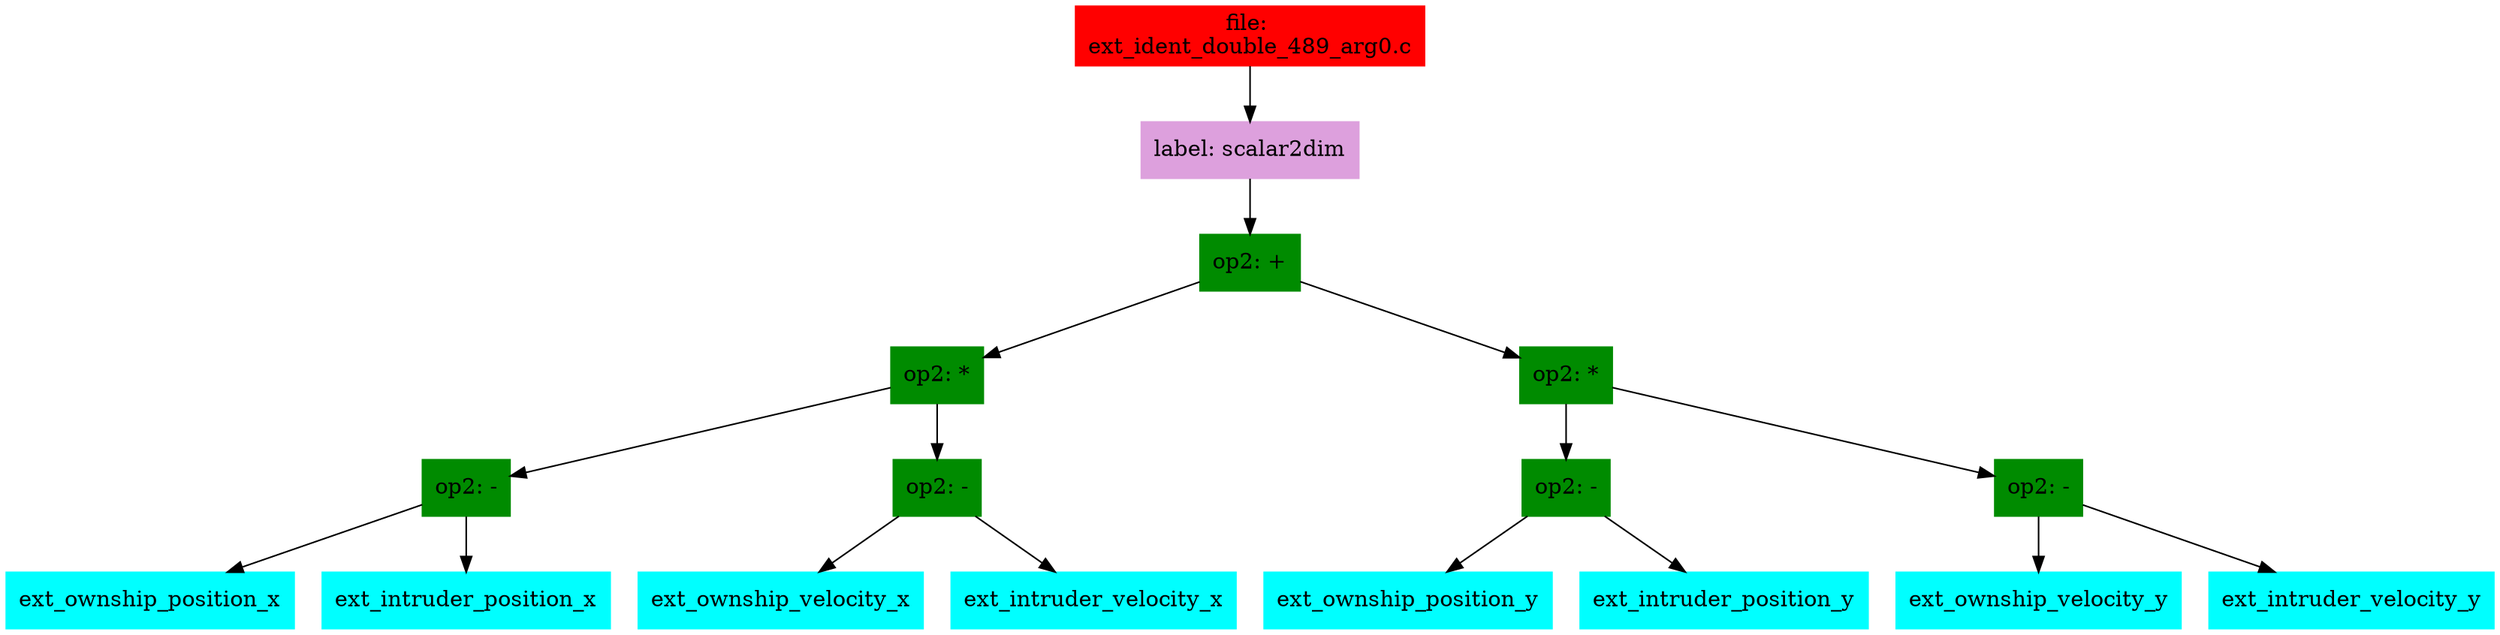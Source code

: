 digraph G {
node [shape=box]

0 [label="file: 
ext_ident_double_489_arg0.c",color=red, style=filled]
1 [label="label: scalar2dim",color=plum, style=filled]
0 -> 1
2 [label="op2: +",color=green4, style=filled]
1 -> 2
3 [label="op2: *",color=green4, style=filled]
2 -> 3
4 [label="op2: -",color=green4, style=filled]
3 -> 4
5 [label="ext_ownship_position_x",color=cyan1, style=filled]
4 -> 5
6 [label="ext_intruder_position_x",color=cyan1, style=filled]
4 -> 6
7 [label="op2: -",color=green4, style=filled]
3 -> 7
8 [label="ext_ownship_velocity_x",color=cyan1, style=filled]
7 -> 8
9 [label="ext_intruder_velocity_x",color=cyan1, style=filled]
7 -> 9
10 [label="op2: *",color=green4, style=filled]
2 -> 10
11 [label="op2: -",color=green4, style=filled]
10 -> 11
12 [label="ext_ownship_position_y",color=cyan1, style=filled]
11 -> 12
13 [label="ext_intruder_position_y",color=cyan1, style=filled]
11 -> 13
14 [label="op2: -",color=green4, style=filled]
10 -> 14
15 [label="ext_ownship_velocity_y",color=cyan1, style=filled]
14 -> 15
16 [label="ext_intruder_velocity_y",color=cyan1, style=filled]
14 -> 16


}

